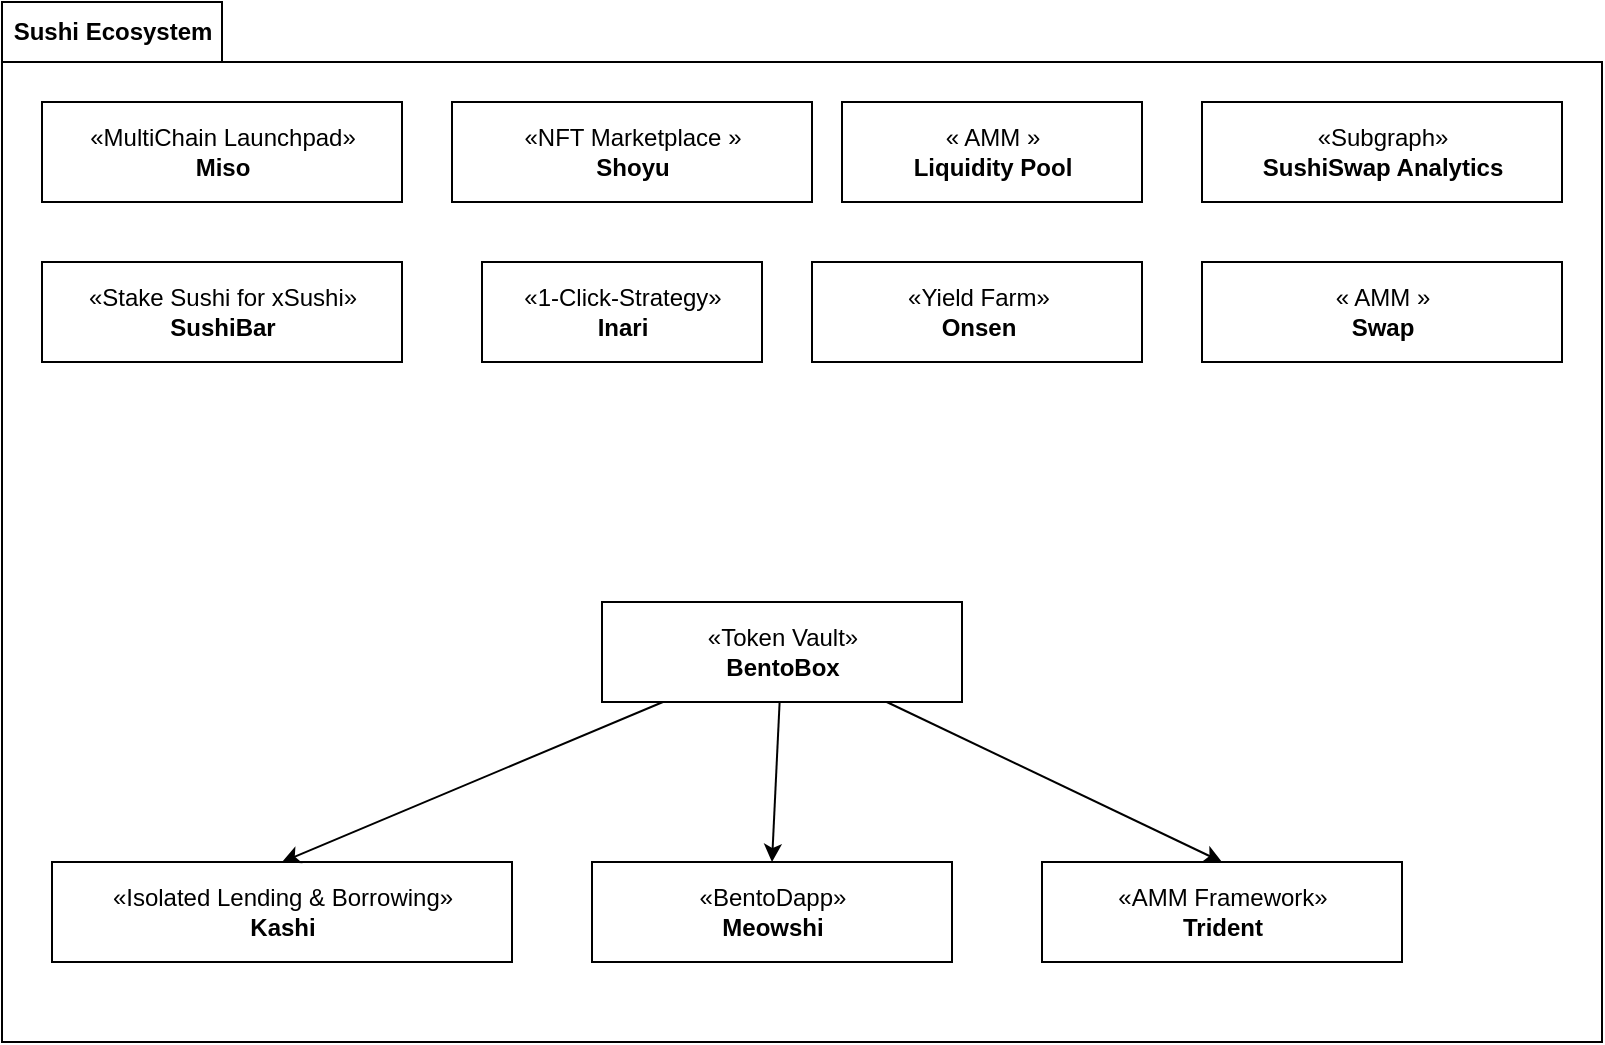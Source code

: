 <mxfile>
    <diagram id="moCF3po5PKJXaxFh2DUM" name="Page-1">
        <mxGraphModel dx="1058" dy="679" grid="1" gridSize="10" guides="1" tooltips="1" connect="1" arrows="1" fold="1" page="1" pageScale="1" pageWidth="850" pageHeight="1100" math="0" shadow="0">
            <root>
                <mxCell id="0"/>
                <mxCell id="1" parent="0"/>
                <mxCell id="12" value="Sushi Ecosystem" style="shape=folder;fontStyle=1;tabWidth=110;tabHeight=30;tabPosition=left;html=1;boundedLbl=1;labelInHeader=1;container=1;collapsible=0;recursiveResize=0;" vertex="1" parent="1">
                    <mxGeometry x="20" y="90" width="800" height="520" as="geometry"/>
                </mxCell>
                <mxCell id="6" value="«Isolated Lending &amp;amp; Borrowing»&lt;br&gt;&lt;b&gt;Kashi&lt;/b&gt;" style="html=1;" vertex="1" parent="12">
                    <mxGeometry x="25" y="430" width="230" height="50" as="geometry"/>
                </mxCell>
                <mxCell id="19" style="edgeStyle=none;html=1;entryX=0.5;entryY=0;entryDx=0;entryDy=0;" edge="1" parent="12" source="7" target="6">
                    <mxGeometry relative="1" as="geometry"/>
                </mxCell>
                <mxCell id="20" style="edgeStyle=none;html=1;entryX=0.5;entryY=0;entryDx=0;entryDy=0;" edge="1" parent="12" source="7" target="14">
                    <mxGeometry relative="1" as="geometry"/>
                </mxCell>
                <mxCell id="23" style="edgeStyle=none;html=1;entryX=0.5;entryY=0;entryDx=0;entryDy=0;" edge="1" parent="12" source="7" target="22">
                    <mxGeometry relative="1" as="geometry"/>
                </mxCell>
                <mxCell id="7" value="«Token Vault»&lt;br&gt;&lt;b&gt;BentoBox&lt;/b&gt;" style="html=1;" vertex="1" parent="12">
                    <mxGeometry x="300" y="300" width="180" height="50" as="geometry"/>
                </mxCell>
                <mxCell id="9" value="«MultiChain Launchpad»&lt;br&gt;&lt;b&gt;Miso&lt;/b&gt;" style="html=1;" vertex="1" parent="12">
                    <mxGeometry x="20" y="50" width="180" height="50" as="geometry"/>
                </mxCell>
                <mxCell id="5" value="«Stake Sushi for xSushi»&lt;br&gt;&lt;b&gt;SushiBar&lt;/b&gt;" style="html=1;" vertex="1" parent="12">
                    <mxGeometry x="20" y="130" width="180" height="50" as="geometry"/>
                </mxCell>
                <mxCell id="4" value="«Yield Farm»&lt;br&gt;&lt;b&gt;Onsen&lt;/b&gt;" style="html=1;" vertex="1" parent="12">
                    <mxGeometry x="405" y="130" width="165" height="50" as="geometry"/>
                </mxCell>
                <mxCell id="14" value="«BentoDapp»&lt;br&gt;&lt;b&gt;Meowshi&lt;/b&gt;" style="html=1;" vertex="1" parent="12">
                    <mxGeometry x="295" y="430" width="180" height="50" as="geometry"/>
                </mxCell>
                <mxCell id="15" value="«1-Click-Strategy»&lt;br&gt;&lt;b&gt;Inari&lt;/b&gt;" style="html=1;" vertex="1" parent="12">
                    <mxGeometry x="240" y="130" width="140" height="50" as="geometry"/>
                </mxCell>
                <mxCell id="16" value="« AMM »&lt;br&gt;&lt;b&gt;Liquidity Pool&lt;/b&gt;" style="html=1;" vertex="1" parent="12">
                    <mxGeometry x="420" y="50" width="150" height="50" as="geometry"/>
                </mxCell>
                <mxCell id="17" value="« AMM »&lt;br&gt;&lt;b&gt;Swap&lt;/b&gt;" style="html=1;" vertex="1" parent="12">
                    <mxGeometry x="600" y="130" width="180" height="50" as="geometry"/>
                </mxCell>
                <mxCell id="18" value="«NFT Marketplace »&lt;br&gt;&lt;b&gt;Shoyu&lt;/b&gt;" style="html=1;" vertex="1" parent="12">
                    <mxGeometry x="225" y="50" width="180" height="50" as="geometry"/>
                </mxCell>
                <mxCell id="21" value="«Subgraph»&lt;br&gt;&lt;b&gt;SushiSwap Analytics&lt;/b&gt;" style="html=1;" vertex="1" parent="12">
                    <mxGeometry x="600" y="50" width="180" height="50" as="geometry"/>
                </mxCell>
                <mxCell id="22" value="«AMM Framework»&lt;br&gt;&lt;b&gt;Trident&lt;/b&gt;" style="html=1;" vertex="1" parent="12">
                    <mxGeometry x="520" y="430" width="180" height="50" as="geometry"/>
                </mxCell>
            </root>
        </mxGraphModel>
    </diagram>
</mxfile>